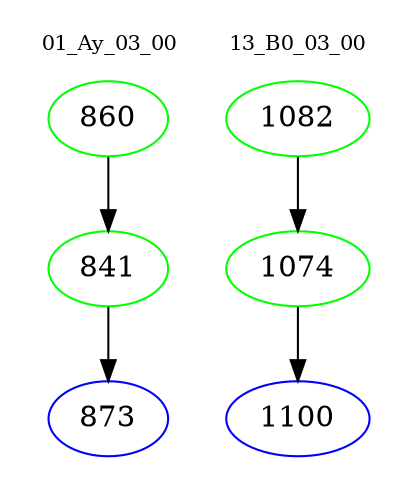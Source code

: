 digraph{
subgraph cluster_0 {
color = white
label = "01_Ay_03_00";
fontsize=10;
T0_860 [label="860", color="green"]
T0_860 -> T0_841 [color="black"]
T0_841 [label="841", color="green"]
T0_841 -> T0_873 [color="black"]
T0_873 [label="873", color="blue"]
}
subgraph cluster_1 {
color = white
label = "13_B0_03_00";
fontsize=10;
T1_1082 [label="1082", color="green"]
T1_1082 -> T1_1074 [color="black"]
T1_1074 [label="1074", color="green"]
T1_1074 -> T1_1100 [color="black"]
T1_1100 [label="1100", color="blue"]
}
}
